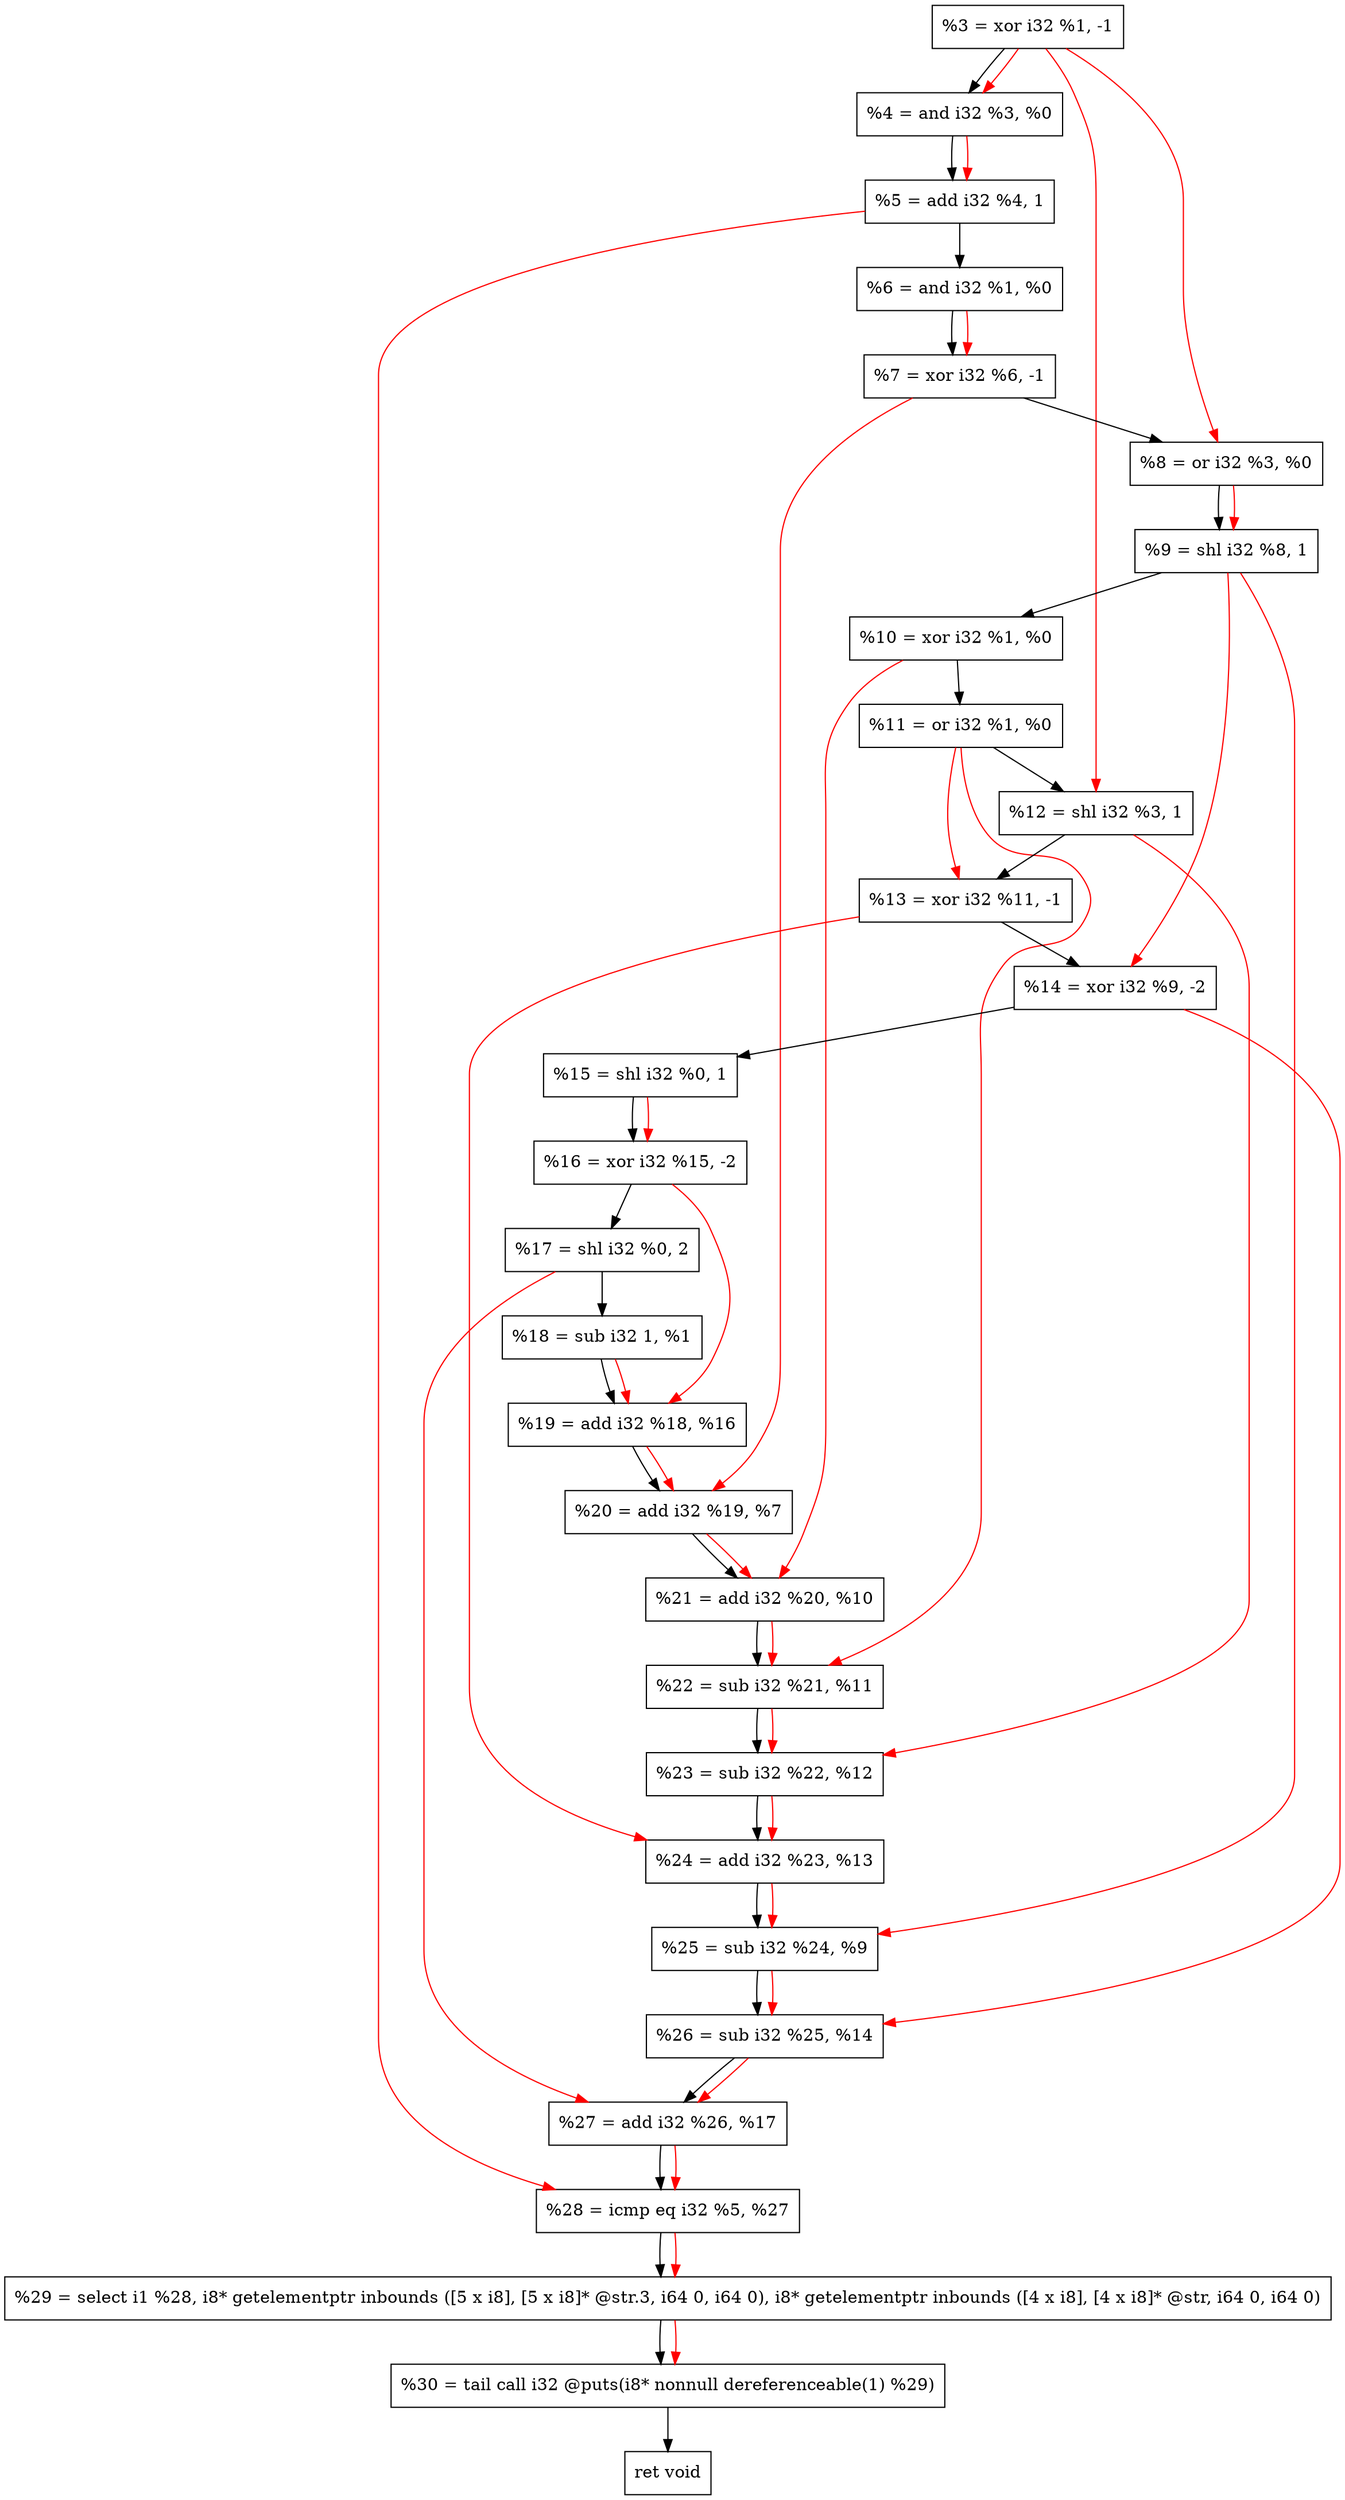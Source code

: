 digraph "DFG for'crackme' function" {
	Node0xa6fbe0[shape=record, label="  %3 = xor i32 %1, -1"];
	Node0xa6fc50[shape=record, label="  %4 = and i32 %3, %0"];
	Node0xa6fd10[shape=record, label="  %5 = add i32 %4, 1"];
	Node0xa6fd80[shape=record, label="  %6 = and i32 %1, %0"];
	Node0xa6fdf0[shape=record, label="  %7 = xor i32 %6, -1"];
	Node0xa6fe60[shape=record, label="  %8 = or i32 %3, %0"];
	Node0xa6fed0[shape=record, label="  %9 = shl i32 %8, 1"];
	Node0xa6ff40[shape=record, label="  %10 = xor i32 %1, %0"];
	Node0xa6ffb0[shape=record, label="  %11 = or i32 %1, %0"];
	Node0xa70020[shape=record, label="  %12 = shl i32 %3, 1"];
	Node0xa70090[shape=record, label="  %13 = xor i32 %11, -1"];
	Node0xa70130[shape=record, label="  %14 = xor i32 %9, -2"];
	Node0xa701a0[shape=record, label="  %15 = shl i32 %0, 1"];
	Node0xa70210[shape=record, label="  %16 = xor i32 %15, -2"];
	Node0xa702b0[shape=record, label="  %17 = shl i32 %0, 2"];
	Node0xa70320[shape=record, label="  %18 = sub i32 1, %1"];
	Node0xa70390[shape=record, label="  %19 = add i32 %18, %16"];
	Node0xa70400[shape=record, label="  %20 = add i32 %19, %7"];
	Node0xa70470[shape=record, label="  %21 = add i32 %20, %10"];
	Node0xa704e0[shape=record, label="  %22 = sub i32 %21, %11"];
	Node0xa70550[shape=record, label="  %23 = sub i32 %22, %12"];
	Node0xa705c0[shape=record, label="  %24 = add i32 %23, %13"];
	Node0xa70630[shape=record, label="  %25 = sub i32 %24, %9"];
	Node0xa706a0[shape=record, label="  %26 = sub i32 %25, %14"];
	Node0xa70710[shape=record, label="  %27 = add i32 %26, %17"];
	Node0xa70780[shape=record, label="  %28 = icmp eq i32 %5, %27"];
	Node0xa10268[shape=record, label="  %29 = select i1 %28, i8* getelementptr inbounds ([5 x i8], [5 x i8]* @str.3, i64 0, i64 0), i8* getelementptr inbounds ([4 x i8], [4 x i8]* @str, i64 0, i64 0)"];
	Node0xa70c20[shape=record, label="  %30 = tail call i32 @puts(i8* nonnull dereferenceable(1) %29)"];
	Node0xa70c70[shape=record, label="  ret void"];
	Node0xa6fbe0 -> Node0xa6fc50;
	Node0xa6fc50 -> Node0xa6fd10;
	Node0xa6fd10 -> Node0xa6fd80;
	Node0xa6fd80 -> Node0xa6fdf0;
	Node0xa6fdf0 -> Node0xa6fe60;
	Node0xa6fe60 -> Node0xa6fed0;
	Node0xa6fed0 -> Node0xa6ff40;
	Node0xa6ff40 -> Node0xa6ffb0;
	Node0xa6ffb0 -> Node0xa70020;
	Node0xa70020 -> Node0xa70090;
	Node0xa70090 -> Node0xa70130;
	Node0xa70130 -> Node0xa701a0;
	Node0xa701a0 -> Node0xa70210;
	Node0xa70210 -> Node0xa702b0;
	Node0xa702b0 -> Node0xa70320;
	Node0xa70320 -> Node0xa70390;
	Node0xa70390 -> Node0xa70400;
	Node0xa70400 -> Node0xa70470;
	Node0xa70470 -> Node0xa704e0;
	Node0xa704e0 -> Node0xa70550;
	Node0xa70550 -> Node0xa705c0;
	Node0xa705c0 -> Node0xa70630;
	Node0xa70630 -> Node0xa706a0;
	Node0xa706a0 -> Node0xa70710;
	Node0xa70710 -> Node0xa70780;
	Node0xa70780 -> Node0xa10268;
	Node0xa10268 -> Node0xa70c20;
	Node0xa70c20 -> Node0xa70c70;
edge [color=red]
	Node0xa6fbe0 -> Node0xa6fc50;
	Node0xa6fc50 -> Node0xa6fd10;
	Node0xa6fd80 -> Node0xa6fdf0;
	Node0xa6fbe0 -> Node0xa6fe60;
	Node0xa6fe60 -> Node0xa6fed0;
	Node0xa6fbe0 -> Node0xa70020;
	Node0xa6ffb0 -> Node0xa70090;
	Node0xa6fed0 -> Node0xa70130;
	Node0xa701a0 -> Node0xa70210;
	Node0xa70320 -> Node0xa70390;
	Node0xa70210 -> Node0xa70390;
	Node0xa70390 -> Node0xa70400;
	Node0xa6fdf0 -> Node0xa70400;
	Node0xa70400 -> Node0xa70470;
	Node0xa6ff40 -> Node0xa70470;
	Node0xa70470 -> Node0xa704e0;
	Node0xa6ffb0 -> Node0xa704e0;
	Node0xa704e0 -> Node0xa70550;
	Node0xa70020 -> Node0xa70550;
	Node0xa70550 -> Node0xa705c0;
	Node0xa70090 -> Node0xa705c0;
	Node0xa705c0 -> Node0xa70630;
	Node0xa6fed0 -> Node0xa70630;
	Node0xa70630 -> Node0xa706a0;
	Node0xa70130 -> Node0xa706a0;
	Node0xa706a0 -> Node0xa70710;
	Node0xa702b0 -> Node0xa70710;
	Node0xa6fd10 -> Node0xa70780;
	Node0xa70710 -> Node0xa70780;
	Node0xa70780 -> Node0xa10268;
	Node0xa10268 -> Node0xa70c20;
}
